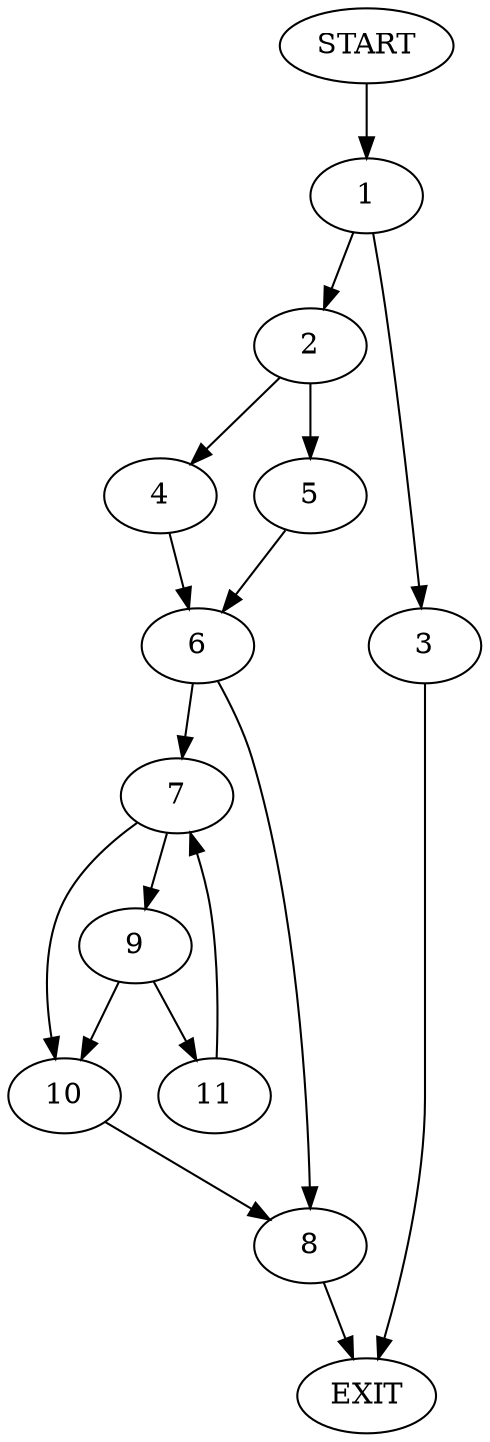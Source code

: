 digraph {
0 [label="START"]
12 [label="EXIT"]
0 -> 1
1 -> 2
1 -> 3
2 -> 4
2 -> 5
3 -> 12
4 -> 6
5 -> 6
6 -> 7
6 -> 8
7 -> 9
7 -> 10
8 -> 12
10 -> 8
9 -> 11
9 -> 10
11 -> 7
}
